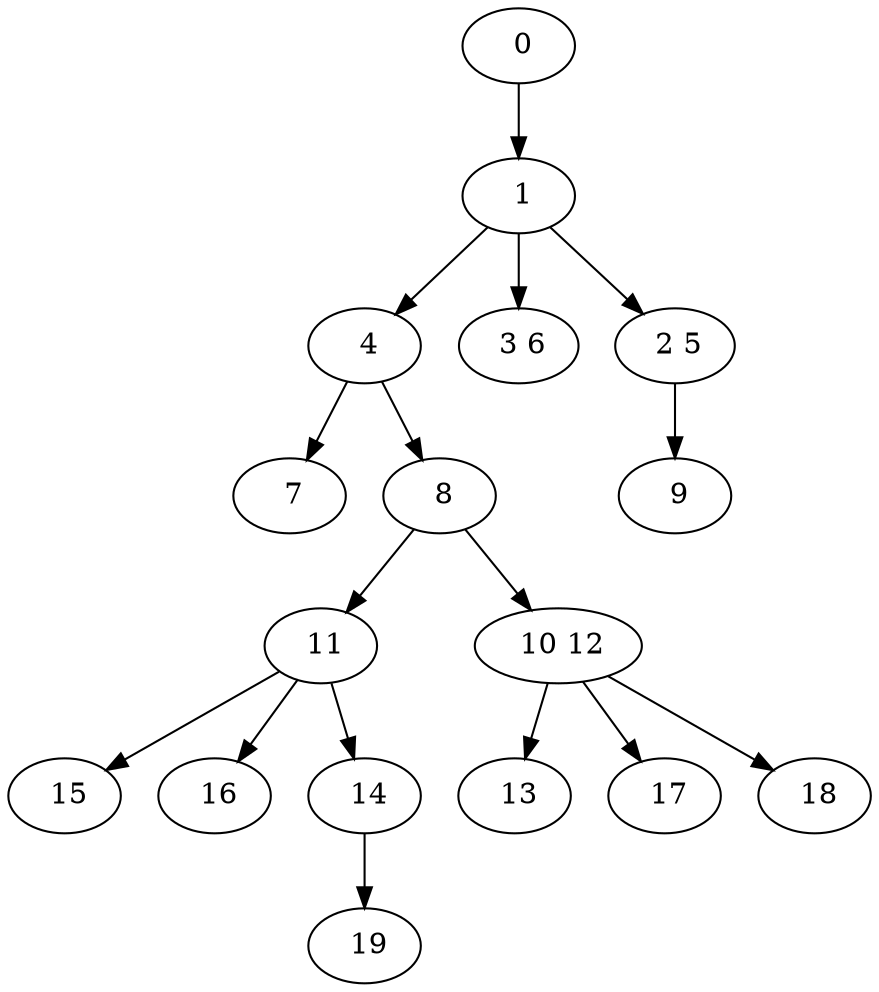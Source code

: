 digraph mytree {
" 0" -> " 1";
" 1" -> " 4";
" 1" -> " 3 6";
" 1" -> " 2 5";
" 4" -> " 7";
" 4" -> " 8";
" 3 6";
" 2 5" -> " 9";
" 7";
" 8" -> " 11";
" 8" -> " 10 12";
" 11" -> " 15";
" 11" -> " 16";
" 11" -> " 14";
" 10 12" -> " 13";
" 10 12" -> " 17";
" 10 12" -> " 18";
" 9";
" 15";
" 16";
" 19";
" 14" -> " 19";
" 13";
" 17";
" 18";
}
